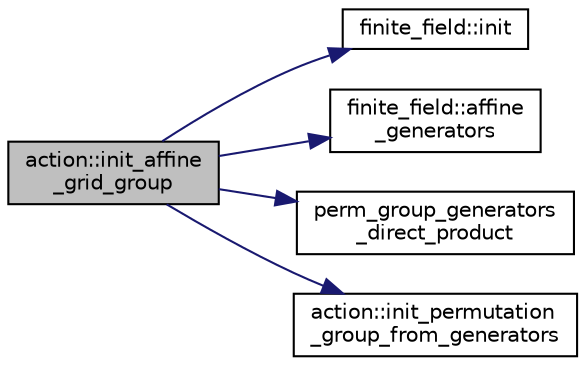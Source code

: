 digraph "action::init_affine_grid_group"
{
  edge [fontname="Helvetica",fontsize="10",labelfontname="Helvetica",labelfontsize="10"];
  node [fontname="Helvetica",fontsize="10",shape=record];
  rankdir="LR";
  Node25232 [label="action::init_affine\l_grid_group",height=0.2,width=0.4,color="black", fillcolor="grey75", style="filled", fontcolor="black"];
  Node25232 -> Node25233 [color="midnightblue",fontsize="10",style="solid",fontname="Helvetica"];
  Node25233 [label="finite_field::init",height=0.2,width=0.4,color="black", fillcolor="white", style="filled",URL="$df/d5a/classfinite__field.html#a13e75e8165b27464935b50368ee8313c"];
  Node25232 -> Node25234 [color="midnightblue",fontsize="10",style="solid",fontname="Helvetica"];
  Node25234 [label="finite_field::affine\l_generators",height=0.2,width=0.4,color="black", fillcolor="white", style="filled",URL="$df/d5a/classfinite__field.html#a512b4b21212d5567d74d54d669381a80"];
  Node25232 -> Node25235 [color="midnightblue",fontsize="10",style="solid",fontname="Helvetica"];
  Node25235 [label="perm_group_generators\l_direct_product",height=0.2,width=0.4,color="black", fillcolor="white", style="filled",URL="$d2/d3a/group__theory_8h.html#a1b4c844b399483e8a1e355027eb3c044"];
  Node25232 -> Node25236 [color="midnightblue",fontsize="10",style="solid",fontname="Helvetica"];
  Node25236 [label="action::init_permutation\l_group_from_generators",height=0.2,width=0.4,color="black", fillcolor="white", style="filled",URL="$d2/d86/classaction.html#a3a42b109a29b27228d934e00b9a2eec5"];
}
